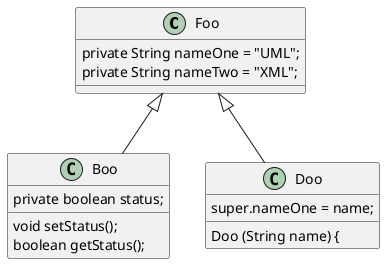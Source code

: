 @startuml
class Foo {

private String nameOne = "UML";
private String nameTwo = "XML";


}

class Boo extends Foo {
private boolean status;
void setStatus();
boolean getStatus();

}

class Doo extends Foo {

Doo (String name) {
super.nameOne = name;
}



@enduml